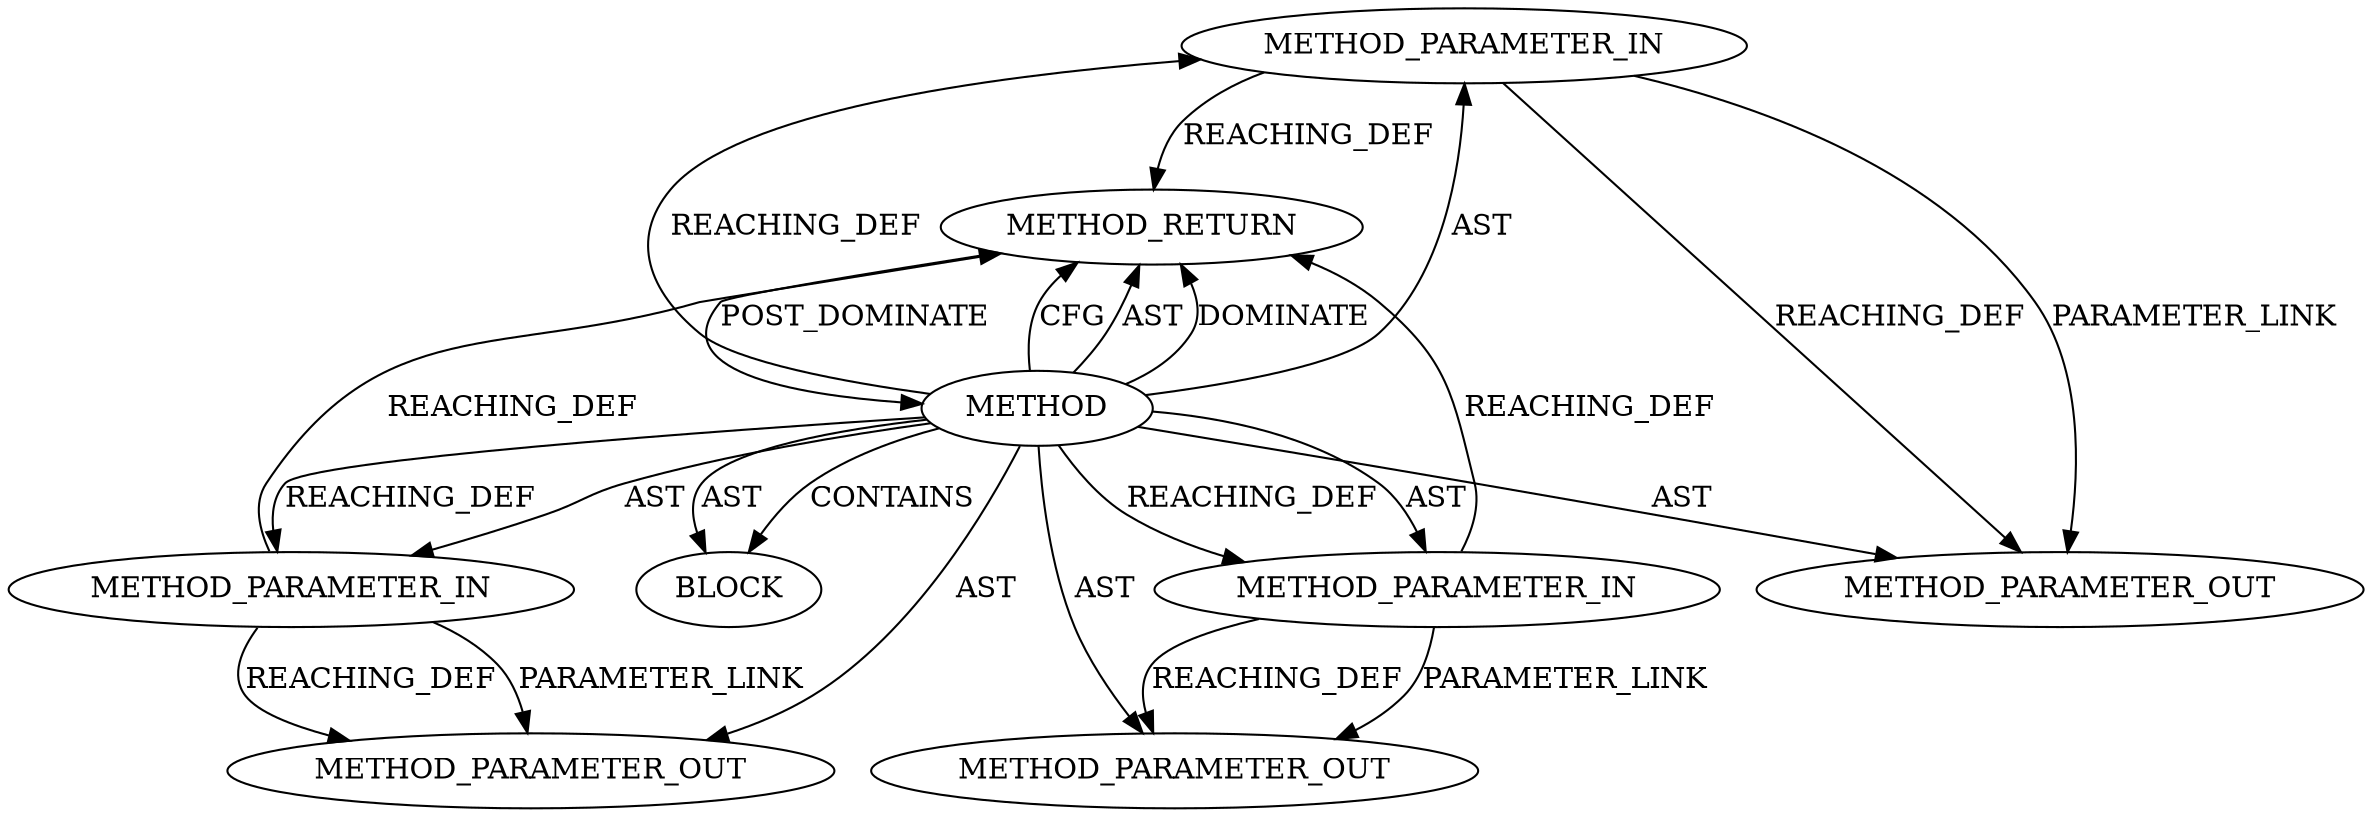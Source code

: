 digraph {
  20987 [label=METHOD_PARAMETER_IN ORDER=2 CODE="p2" IS_VARIADIC=false TYPE_FULL_NAME="ANY" EVALUATION_STRATEGY="BY_VALUE" INDEX=2 NAME="p2"]
  20990 [label=METHOD_RETURN ORDER=2 CODE="RET" TYPE_FULL_NAME="ANY" EVALUATION_STRATEGY="BY_VALUE"]
  20986 [label=METHOD_PARAMETER_IN ORDER=1 CODE="p1" IS_VARIADIC=false TYPE_FULL_NAME="ANY" EVALUATION_STRATEGY="BY_VALUE" INDEX=1 NAME="p1"]
  22406 [label=METHOD_PARAMETER_OUT ORDER=3 CODE="p3" IS_VARIADIC=false TYPE_FULL_NAME="ANY" EVALUATION_STRATEGY="BY_VALUE" INDEX=3 NAME="p3"]
  20985 [label=METHOD AST_PARENT_TYPE="NAMESPACE_BLOCK" AST_PARENT_FULL_NAME="<global>" ORDER=0 CODE="<empty>" FULL_NAME="sock_rcvlowat" IS_EXTERNAL=true FILENAME="<empty>" SIGNATURE="" NAME="sock_rcvlowat"]
  22404 [label=METHOD_PARAMETER_OUT ORDER=1 CODE="p1" IS_VARIADIC=false TYPE_FULL_NAME="ANY" EVALUATION_STRATEGY="BY_VALUE" INDEX=1 NAME="p1"]
  20988 [label=METHOD_PARAMETER_IN ORDER=3 CODE="p3" IS_VARIADIC=false TYPE_FULL_NAME="ANY" EVALUATION_STRATEGY="BY_VALUE" INDEX=3 NAME="p3"]
  20989 [label=BLOCK ORDER=1 ARGUMENT_INDEX=1 CODE="<empty>" TYPE_FULL_NAME="ANY"]
  22405 [label=METHOD_PARAMETER_OUT ORDER=2 CODE="p2" IS_VARIADIC=false TYPE_FULL_NAME="ANY" EVALUATION_STRATEGY="BY_VALUE" INDEX=2 NAME="p2"]
  20985 -> 20986 [label=AST ]
  20985 -> 20988 [label=REACHING_DEF VARIABLE=""]
  20990 -> 20985 [label=POST_DOMINATE ]
  20985 -> 22406 [label=AST ]
  20985 -> 20987 [label=AST ]
  20985 -> 20990 [label=CFG ]
  20985 -> 20989 [label=AST ]
  20985 -> 20990 [label=AST ]
  20988 -> 22406 [label=REACHING_DEF VARIABLE="p3"]
  20985 -> 20990 [label=DOMINATE ]
  20985 -> 22405 [label=AST ]
  20988 -> 20990 [label=REACHING_DEF VARIABLE="p3"]
  20985 -> 20987 [label=REACHING_DEF VARIABLE=""]
  20988 -> 22406 [label=PARAMETER_LINK ]
  20987 -> 20990 [label=REACHING_DEF VARIABLE="p2"]
  20985 -> 20989 [label=CONTAINS ]
  20986 -> 22404 [label=REACHING_DEF VARIABLE="p1"]
  20986 -> 22404 [label=PARAMETER_LINK ]
  20985 -> 20986 [label=REACHING_DEF VARIABLE=""]
  20986 -> 20990 [label=REACHING_DEF VARIABLE="p1"]
  20985 -> 22404 [label=AST ]
  20987 -> 22405 [label=REACHING_DEF VARIABLE="p2"]
  20987 -> 22405 [label=PARAMETER_LINK ]
  20985 -> 20988 [label=AST ]
}
